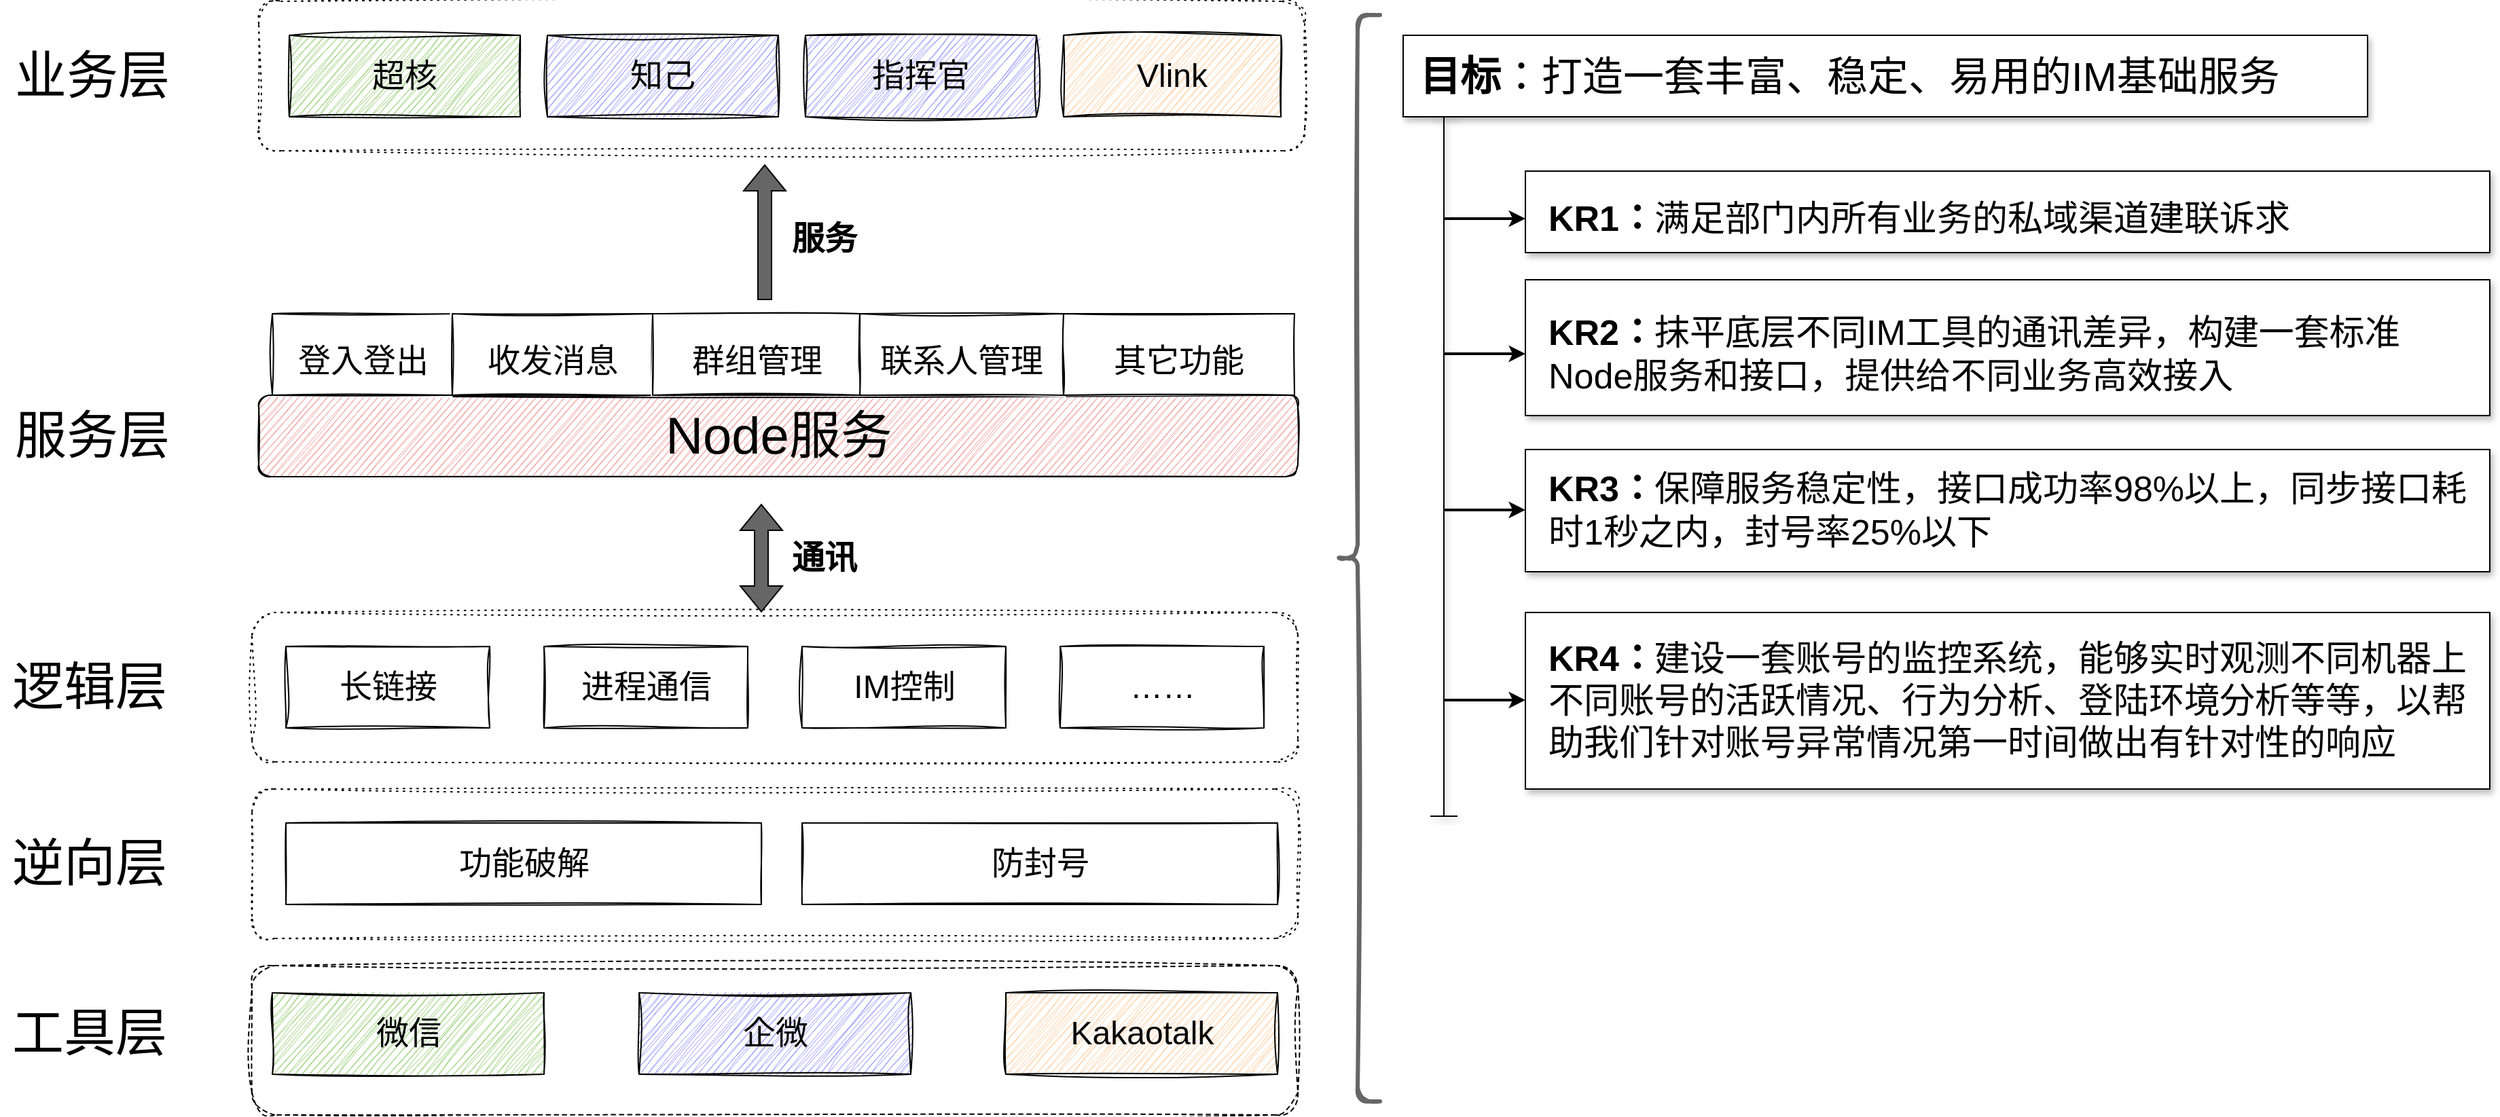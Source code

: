 <mxfile version="20.7.2" type="github">
  <diagram id="sM8lzJNaa8BjBJN-WWW1" name="第 1 页">
    <mxGraphModel dx="2069" dy="1964" grid="1" gridSize="10" guides="1" tooltips="1" connect="1" arrows="1" fold="1" page="1" pageScale="1" pageWidth="827" pageHeight="1169" math="0" shadow="0">
      <root>
        <mxCell id="0" />
        <mxCell id="1" parent="0" />
        <mxCell id="9MdT7GAMhbWQTBxMyOs3-8" value="" style="rounded=1;whiteSpace=wrap;html=1;fontSize=24;dashed=1;sketch=1;curveFitting=1;jiggle=2;dashPattern=1 4;" vertex="1" parent="1">
          <mxGeometry x="22.5" y="220" width="770" height="110" as="geometry" />
        </mxCell>
        <mxCell id="9MdT7GAMhbWQTBxMyOs3-4" value="" style="rounded=1;whiteSpace=wrap;html=1;fontSize=24;dashed=1;sketch=1;curveFitting=1;jiggle=2;" vertex="1" parent="1">
          <mxGeometry x="22.5" y="350" width="770" height="110" as="geometry" />
        </mxCell>
        <mxCell id="9MdT7GAMhbWQTBxMyOs3-1" value="&lt;font style=&quot;font-size: 24px;&quot;&gt;微信&lt;/font&gt;" style="rounded=0;whiteSpace=wrap;html=1;fillColor=#97D077;sketch=1;curveFitting=1;jiggle=2;" vertex="1" parent="1">
          <mxGeometry x="37.5" y="370" width="200" height="60" as="geometry" />
        </mxCell>
        <mxCell id="9MdT7GAMhbWQTBxMyOs3-2" value="&lt;font style=&quot;font-size: 24px;&quot;&gt;企微&lt;/font&gt;" style="rounded=0;whiteSpace=wrap;html=1;fillColor=#9999FF;sketch=1;curveFitting=1;jiggle=2;" vertex="1" parent="1">
          <mxGeometry x="307.5" y="370" width="200" height="60" as="geometry" />
        </mxCell>
        <mxCell id="9MdT7GAMhbWQTBxMyOs3-3" value="&lt;font style=&quot;font-size: 24px;&quot;&gt;Kakaotalk&lt;/font&gt;" style="rounded=0;whiteSpace=wrap;html=1;fillColor=#FFCE9F;sketch=1;curveFitting=1;jiggle=2;" vertex="1" parent="1">
          <mxGeometry x="577.5" y="370" width="200" height="60" as="geometry" />
        </mxCell>
        <mxCell id="9MdT7GAMhbWQTBxMyOs3-5" value="功能破解" style="rounded=0;whiteSpace=wrap;html=1;sketch=1;fontSize=24;" vertex="1" parent="1">
          <mxGeometry x="47.5" y="245" width="350" height="60" as="geometry" />
        </mxCell>
        <mxCell id="9MdT7GAMhbWQTBxMyOs3-6" value="防封号" style="rounded=0;whiteSpace=wrap;html=1;sketch=1;fontSize=24;" vertex="1" parent="1">
          <mxGeometry x="427.5" y="245" width="350" height="60" as="geometry" />
        </mxCell>
        <mxCell id="9MdT7GAMhbWQTBxMyOs3-11" value="" style="rounded=1;whiteSpace=wrap;html=1;fontSize=24;dashed=1;sketch=1;curveFitting=1;jiggle=2;dashPattern=1 4;" vertex="1" parent="1">
          <mxGeometry x="22.5" y="90" width="770" height="110" as="geometry" />
        </mxCell>
        <mxCell id="9MdT7GAMhbWQTBxMyOs3-12" value="&lt;font style=&quot;font-size: 24px;&quot;&gt;长链接&lt;/font&gt;" style="rounded=0;whiteSpace=wrap;html=1;sketch=1;curveFitting=1;jiggle=2;" vertex="1" parent="1">
          <mxGeometry x="47.5" y="115" width="150" height="60" as="geometry" />
        </mxCell>
        <mxCell id="9MdT7GAMhbWQTBxMyOs3-13" value="&lt;font style=&quot;font-size: 24px;&quot;&gt;进程通信&lt;/font&gt;" style="rounded=0;whiteSpace=wrap;html=1;sketch=1;curveFitting=1;jiggle=2;" vertex="1" parent="1">
          <mxGeometry x="237.5" y="115" width="150" height="60" as="geometry" />
        </mxCell>
        <mxCell id="9MdT7GAMhbWQTBxMyOs3-14" value="&lt;font style=&quot;font-size: 24px;&quot;&gt;IM控制&lt;/font&gt;" style="rounded=0;whiteSpace=wrap;html=1;sketch=1;curveFitting=1;jiggle=2;" vertex="1" parent="1">
          <mxGeometry x="427.5" y="115" width="150" height="60" as="geometry" />
        </mxCell>
        <mxCell id="9MdT7GAMhbWQTBxMyOs3-16" value="&lt;font style=&quot;font-size: 24px;&quot;&gt;……&lt;/font&gt;" style="rounded=0;whiteSpace=wrap;html=1;sketch=1;curveFitting=1;jiggle=2;" vertex="1" parent="1">
          <mxGeometry x="617.5" y="115" width="150" height="60" as="geometry" />
        </mxCell>
        <mxCell id="9MdT7GAMhbWQTBxMyOs3-17" value="工具层" style="text;html=1;strokeColor=none;fillColor=none;align=center;verticalAlign=middle;whiteSpace=wrap;rounded=0;dashed=1;dashPattern=1 4;sketch=1;fontSize=38;" vertex="1" parent="1">
          <mxGeometry x="-162.5" y="385" width="130" height="30" as="geometry" />
        </mxCell>
        <mxCell id="9MdT7GAMhbWQTBxMyOs3-18" value="逆向层" style="text;html=1;strokeColor=none;fillColor=none;align=center;verticalAlign=middle;whiteSpace=wrap;rounded=0;dashed=1;dashPattern=1 4;sketch=1;fontSize=38;" vertex="1" parent="1">
          <mxGeometry x="-162.5" y="260" width="130" height="30" as="geometry" />
        </mxCell>
        <mxCell id="9MdT7GAMhbWQTBxMyOs3-19" value="逻辑层" style="text;html=1;strokeColor=none;fillColor=none;align=center;verticalAlign=middle;whiteSpace=wrap;rounded=0;dashed=1;dashPattern=1 4;sketch=1;fontSize=38;" vertex="1" parent="1">
          <mxGeometry x="-162.5" y="130" width="130" height="30" as="geometry" />
        </mxCell>
        <mxCell id="9MdT7GAMhbWQTBxMyOs3-22" value="Node服务" style="rounded=1;whiteSpace=wrap;html=1;sketch=1;fontSize=38;gradientColor=none;fillColor=#F19C99;" vertex="1" parent="1">
          <mxGeometry x="27.5" y="-70" width="765" height="60" as="geometry" />
        </mxCell>
        <mxCell id="9MdT7GAMhbWQTBxMyOs3-23" value="&lt;font style=&quot;font-size: 24px;&quot;&gt;登入登出&lt;/font&gt;" style="rounded=0;whiteSpace=wrap;html=1;sketch=1;fontSize=38;" vertex="1" parent="1">
          <mxGeometry x="37.5" y="-130" width="132.5" height="60" as="geometry" />
        </mxCell>
        <mxCell id="9MdT7GAMhbWQTBxMyOs3-24" value="&lt;font style=&quot;font-size: 24px;&quot;&gt;收发消息&lt;/font&gt;" style="rounded=0;whiteSpace=wrap;html=1;sketch=1;fontSize=38;" vertex="1" parent="1">
          <mxGeometry x="170" y="-130" width="147.5" height="60" as="geometry" />
        </mxCell>
        <mxCell id="9MdT7GAMhbWQTBxMyOs3-25" value="&lt;font style=&quot;font-size: 24px;&quot;&gt;群组管理&lt;/font&gt;" style="rounded=0;whiteSpace=wrap;html=1;sketch=1;fontSize=38;" vertex="1" parent="1">
          <mxGeometry x="317.5" y="-130" width="152.5" height="60" as="geometry" />
        </mxCell>
        <mxCell id="9MdT7GAMhbWQTBxMyOs3-26" value="&lt;font style=&quot;font-size: 24px;&quot;&gt;联系人管理&lt;/font&gt;" style="rounded=0;whiteSpace=wrap;html=1;sketch=1;fontSize=38;" vertex="1" parent="1">
          <mxGeometry x="470" y="-130" width="150" height="60" as="geometry" />
        </mxCell>
        <mxCell id="9MdT7GAMhbWQTBxMyOs3-27" value="&lt;font style=&quot;font-size: 24px;&quot;&gt;其它功能&lt;/font&gt;" style="rounded=0;whiteSpace=wrap;html=1;sketch=1;fontSize=38;" vertex="1" parent="1">
          <mxGeometry x="620" y="-130" width="170" height="60" as="geometry" />
        </mxCell>
        <mxCell id="9MdT7GAMhbWQTBxMyOs3-29" value="" style="shape=flexArrow;endArrow=classic;startArrow=classic;html=1;rounded=0;fontSize=24;fillColor=#666666;" edge="1" parent="1">
          <mxGeometry width="100" height="100" relative="1" as="geometry">
            <mxPoint x="397.5" y="90" as="sourcePoint" />
            <mxPoint x="397.5" y="10" as="targetPoint" />
          </mxGeometry>
        </mxCell>
        <mxCell id="9MdT7GAMhbWQTBxMyOs3-30" value="通讯" style="text;html=1;strokeColor=none;fillColor=none;align=center;verticalAlign=middle;whiteSpace=wrap;rounded=0;sketch=1;fontSize=24;fontStyle=1" vertex="1" parent="1">
          <mxGeometry x="414" y="35" width="60" height="30" as="geometry" />
        </mxCell>
        <mxCell id="9MdT7GAMhbWQTBxMyOs3-32" value="服务层" style="text;html=1;strokeColor=none;fillColor=none;align=center;verticalAlign=middle;whiteSpace=wrap;rounded=0;dashed=1;dashPattern=1 4;sketch=1;fontSize=38;" vertex="1" parent="1">
          <mxGeometry x="-160" y="-55" width="130" height="30" as="geometry" />
        </mxCell>
        <mxCell id="9MdT7GAMhbWQTBxMyOs3-34" value="" style="rounded=1;whiteSpace=wrap;html=1;fontSize=24;dashed=1;sketch=1;curveFitting=1;jiggle=2;dashPattern=1 4;" vertex="1" parent="1">
          <mxGeometry x="27.5" y="-360" width="770" height="110" as="geometry" />
        </mxCell>
        <mxCell id="9MdT7GAMhbWQTBxMyOs3-38" value="&lt;font style=&quot;font-size: 24px;&quot;&gt;超核&lt;/font&gt;" style="rounded=0;whiteSpace=wrap;html=1;fillColor=#97D077;sketch=1;curveFitting=1;jiggle=2;" vertex="1" parent="1">
          <mxGeometry x="50" y="-335" width="170" height="60" as="geometry" />
        </mxCell>
        <mxCell id="9MdT7GAMhbWQTBxMyOs3-40" value="&lt;font style=&quot;font-size: 24px;&quot;&gt;知己&lt;/font&gt;" style="rounded=0;whiteSpace=wrap;html=1;fillColor=#9999FF;sketch=1;curveFitting=1;jiggle=2;" vertex="1" parent="1">
          <mxGeometry x="240" y="-335" width="170" height="60" as="geometry" />
        </mxCell>
        <mxCell id="9MdT7GAMhbWQTBxMyOs3-42" value="&lt;font style=&quot;font-size: 24px;&quot;&gt;指挥官&lt;/font&gt;" style="rounded=0;whiteSpace=wrap;html=1;fillColor=#9999FF;sketch=1;curveFitting=1;jiggle=2;" vertex="1" parent="1">
          <mxGeometry x="430" y="-335" width="170" height="60" as="geometry" />
        </mxCell>
        <mxCell id="9MdT7GAMhbWQTBxMyOs3-43" value="&lt;font style=&quot;font-size: 24px;&quot;&gt;Vlink&lt;/font&gt;" style="rounded=0;whiteSpace=wrap;html=1;fillColor=#FFCE9F;sketch=1;curveFitting=1;jiggle=2;" vertex="1" parent="1">
          <mxGeometry x="620" y="-335" width="160" height="60" as="geometry" />
        </mxCell>
        <mxCell id="9MdT7GAMhbWQTBxMyOs3-44" value="业务层" style="text;html=1;strokeColor=none;fillColor=none;align=center;verticalAlign=middle;whiteSpace=wrap;rounded=0;dashed=1;dashPattern=1 4;sketch=1;fontSize=38;" vertex="1" parent="1">
          <mxGeometry x="-160" y="-320" width="130" height="30" as="geometry" />
        </mxCell>
        <mxCell id="9MdT7GAMhbWQTBxMyOs3-46" value="" style="shape=flexArrow;endArrow=classic;html=1;rounded=0;fontSize=24;fillColor=#666666;" edge="1" parent="1">
          <mxGeometry width="50" height="50" relative="1" as="geometry">
            <mxPoint x="400" y="-140" as="sourcePoint" />
            <mxPoint x="400" y="-240" as="targetPoint" />
          </mxGeometry>
        </mxCell>
        <mxCell id="9MdT7GAMhbWQTBxMyOs3-47" value="服务" style="text;html=1;strokeColor=none;fillColor=none;align=center;verticalAlign=middle;whiteSpace=wrap;rounded=0;sketch=1;fontSize=24;fontStyle=1" vertex="1" parent="1">
          <mxGeometry x="414" y="-200" width="60" height="30" as="geometry" />
        </mxCell>
        <mxCell id="9MdT7GAMhbWQTBxMyOs3-49" value="" style="shape=curlyBracket;whiteSpace=wrap;html=1;rounded=1;labelPosition=left;verticalLabelPosition=middle;align=right;verticalAlign=middle;sketch=1;fontSize=24;fillColor=#F19C99;gradientColor=none;strokeWidth=3;strokeColor=#666666;" vertex="1" parent="1">
          <mxGeometry x="820" y="-350" width="33" height="800" as="geometry" />
        </mxCell>
        <mxCell id="9MdT7GAMhbWQTBxMyOs3-51" value="" style="rounded=0;whiteSpace=wrap;html=1;fontSize=28;glass=0;shadow=1;" vertex="1" parent="1">
          <mxGeometry x="870" y="-335" width="710" height="60" as="geometry" />
        </mxCell>
        <mxCell id="9MdT7GAMhbWQTBxMyOs3-52" value="&lt;font style=&quot;font-size: 30px;&quot;&gt;&lt;b&gt;目标&lt;/b&gt;：打造一套丰富、稳定、易用的IM基础服务&lt;/font&gt;" style="text;html=1;strokeColor=none;fillColor=none;align=left;verticalAlign=middle;whiteSpace=wrap;rounded=0;shadow=1;glass=0;sketch=0;fontSize=24;" vertex="1" parent="1">
          <mxGeometry x="880" y="-320" width="680" height="30" as="geometry" />
        </mxCell>
        <mxCell id="9MdT7GAMhbWQTBxMyOs3-53" value="" style="rounded=0;whiteSpace=wrap;html=1;fontSize=28;glass=0;shadow=1;" vertex="1" parent="1">
          <mxGeometry x="960" y="-235" width="710" height="60" as="geometry" />
        </mxCell>
        <mxCell id="9MdT7GAMhbWQTBxMyOs3-54" value="&lt;font style=&quot;font-size: 26px;&quot;&gt;&lt;b&gt;KR1：&lt;/b&gt;满足部门内所有业务的私域渠道建联诉求&lt;/font&gt;" style="text;html=1;strokeColor=none;fillColor=none;align=left;verticalAlign=middle;whiteSpace=wrap;rounded=0;shadow=1;glass=0;sketch=0;fontSize=24;" vertex="1" parent="1">
          <mxGeometry x="975" y="-215" width="680" height="30" as="geometry" />
        </mxCell>
        <mxCell id="9MdT7GAMhbWQTBxMyOs3-56" value="" style="rounded=0;whiteSpace=wrap;html=1;fontSize=28;glass=0;shadow=1;" vertex="1" parent="1">
          <mxGeometry x="960" y="-155" width="710" height="100" as="geometry" />
        </mxCell>
        <mxCell id="9MdT7GAMhbWQTBxMyOs3-57" value="&lt;font style=&quot;font-size: 26px;&quot;&gt;&lt;b&gt;KR2：&lt;/b&gt;抹平底层不同IM工具的通讯差异，构建一套标准Node服务和接口，提供给不同业务高效接入&lt;/font&gt;" style="text;html=1;strokeColor=none;fillColor=none;align=left;verticalAlign=middle;whiteSpace=wrap;rounded=0;shadow=1;glass=0;sketch=0;fontSize=24;" vertex="1" parent="1">
          <mxGeometry x="975" y="-135" width="680" height="70" as="geometry" />
        </mxCell>
        <mxCell id="9MdT7GAMhbWQTBxMyOs3-58" value="" style="rounded=0;whiteSpace=wrap;html=1;fontSize=28;glass=0;shadow=1;" vertex="1" parent="1">
          <mxGeometry x="960" y="-30" width="710" height="90" as="geometry" />
        </mxCell>
        <mxCell id="9MdT7GAMhbWQTBxMyOs3-59" value="&lt;font style=&quot;font-size: 26px;&quot;&gt;&lt;b&gt;KR3：&lt;/b&gt;保障服务稳定性，接口成功率98%以上，同步接口耗时1秒之内，封号率25%以下&lt;/font&gt;" style="text;html=1;strokeColor=none;fillColor=none;align=left;verticalAlign=middle;whiteSpace=wrap;rounded=0;shadow=1;glass=0;sketch=0;fontSize=24;" vertex="1" parent="1">
          <mxGeometry x="975" y="-10" width="680" height="50" as="geometry" />
        </mxCell>
        <mxCell id="9MdT7GAMhbWQTBxMyOs3-60" value="" style="shape=crossbar;whiteSpace=wrap;html=1;rounded=1;direction=south;shadow=1;glass=0;sketch=0;fontSize=26;fillColor=#F19C99;gradientColor=none;" vertex="1" parent="1">
          <mxGeometry x="890" y="-275" width="20" height="515" as="geometry" />
        </mxCell>
        <mxCell id="9MdT7GAMhbWQTBxMyOs3-61" value="" style="rounded=0;whiteSpace=wrap;html=1;fontSize=28;glass=0;shadow=1;" vertex="1" parent="1">
          <mxGeometry x="960" y="90" width="710" height="130" as="geometry" />
        </mxCell>
        <mxCell id="9MdT7GAMhbWQTBxMyOs3-62" value="&lt;font style=&quot;font-size: 26px;&quot;&gt;&lt;b&gt;KR4：&lt;/b&gt;建设一套账号的监控系统，能够实时观测不同机器上不同账号的活跃情况、行为分析、登陆环境分析等等，以帮助我们针对账号异常情况第一时间做出有针对性的响应&lt;/font&gt;" style="text;html=1;strokeColor=none;fillColor=none;align=left;verticalAlign=middle;whiteSpace=wrap;rounded=0;shadow=1;glass=0;sketch=0;fontSize=24;" vertex="1" parent="1">
          <mxGeometry x="975" y="110" width="680" height="90" as="geometry" />
        </mxCell>
        <mxCell id="9MdT7GAMhbWQTBxMyOs3-64" value="" style="endArrow=classic;html=1;rounded=1;fontSize=26;fillColor=#666666;strokeWidth=2;" edge="1" parent="1">
          <mxGeometry width="50" height="50" relative="1" as="geometry">
            <mxPoint x="900" y="-200" as="sourcePoint" />
            <mxPoint x="960" y="-200" as="targetPoint" />
          </mxGeometry>
        </mxCell>
        <mxCell id="9MdT7GAMhbWQTBxMyOs3-65" value="" style="endArrow=classic;html=1;rounded=1;fontSize=26;fillColor=#666666;strokeWidth=2;" edge="1" parent="1">
          <mxGeometry width="50" height="50" relative="1" as="geometry">
            <mxPoint x="900" y="-100.5" as="sourcePoint" />
            <mxPoint x="960" y="-100.5" as="targetPoint" />
          </mxGeometry>
        </mxCell>
        <mxCell id="9MdT7GAMhbWQTBxMyOs3-66" value="" style="endArrow=classic;html=1;rounded=1;fontSize=26;fillColor=#666666;strokeWidth=2;" edge="1" parent="1">
          <mxGeometry width="50" height="50" relative="1" as="geometry">
            <mxPoint x="900" y="14.5" as="sourcePoint" />
            <mxPoint x="960" y="14.5" as="targetPoint" />
          </mxGeometry>
        </mxCell>
        <mxCell id="9MdT7GAMhbWQTBxMyOs3-67" value="" style="endArrow=classic;html=1;rounded=1;fontSize=26;fillColor=#666666;strokeWidth=2;" edge="1" parent="1">
          <mxGeometry width="50" height="50" relative="1" as="geometry">
            <mxPoint x="900" y="154.5" as="sourcePoint" />
            <mxPoint x="960" y="154.5" as="targetPoint" />
          </mxGeometry>
        </mxCell>
      </root>
    </mxGraphModel>
  </diagram>
</mxfile>
